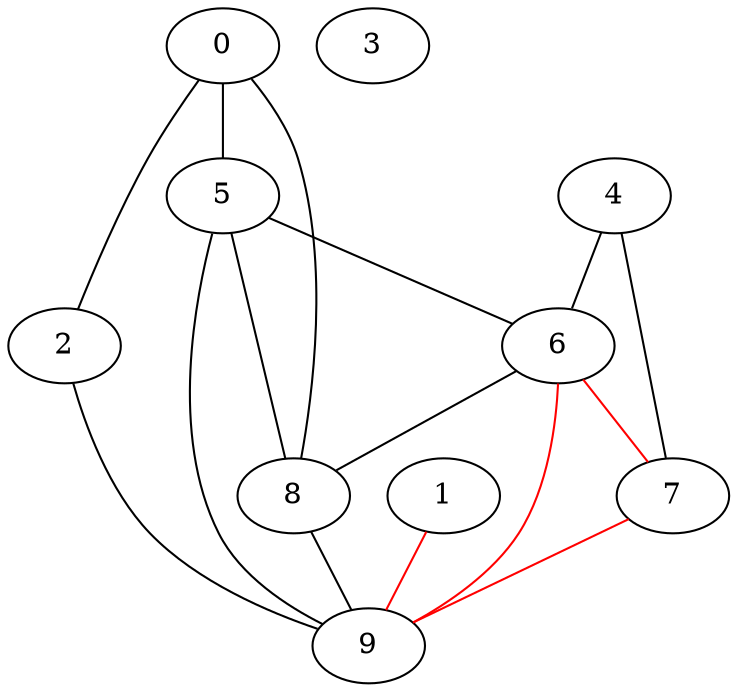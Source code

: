 graph four{
	0 -- 2;
	0 -- 5;
	0 -- 8;
	1 -- 9[color=red];
	2 -- 9;
	3;
	4 -- 6;
	4 -- 7;
	5 -- 6;
	5 -- 8;
	5 -- 9;
	6 -- 7[color=red];
	6 -- 8;
	6 -- 9[color=red];
	7 -- 9[color=red];
	8 -- 9;
	9
}
